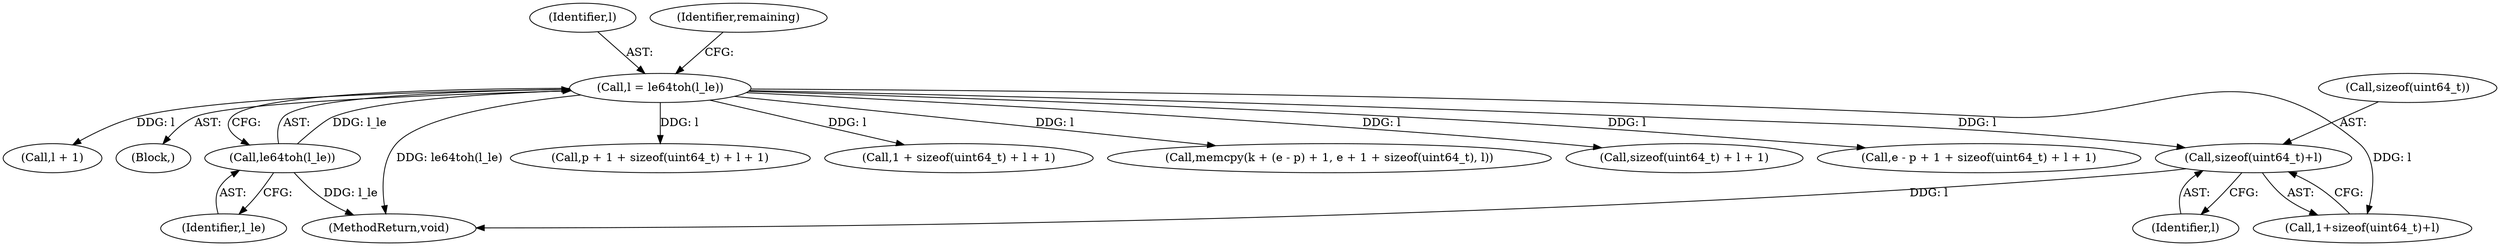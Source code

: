 digraph "0_systemd_505b6a61c22d5565e9308045c7b9bf79f7d0517e@API" {
"1000582" [label="(Call,sizeof(uint64_t)+l)"];
"1000557" [label="(Call,l = le64toh(l_le))"];
"1000559" [label="(Call,le64toh(l_le))"];
"1000557" [label="(Call,l = le64toh(l_le))"];
"1000571" [label="(Call,sizeof(uint64_t) + l + 1)"];
"1000558" [label="(Identifier,l)"];
"1000560" [label="(Identifier,l_le)"];
"1000565" [label="(Call,e - p + 1 + sizeof(uint64_t) + l + 1)"];
"1000574" [label="(Call,l + 1)"];
"1000520" [label="(Block,)"];
"1000585" [label="(Identifier,l)"];
"1000580" [label="(Call,1+sizeof(uint64_t)+l)"];
"1000564" [label="(Identifier,remaining)"];
"1000583" [label="(Call,sizeof(uint64_t))"];
"1000559" [label="(Call,le64toh(l_le))"];
"1000567" [label="(Call,p + 1 + sizeof(uint64_t) + l + 1)"];
"1000582" [label="(Call,sizeof(uint64_t)+l)"];
"1000569" [label="(Call,1 + sizeof(uint64_t) + l + 1)"];
"1000604" [label="(Call,memcpy(k + (e - p) + 1, e + 1 + sizeof(uint64_t), l))"];
"1000786" [label="(MethodReturn,void)"];
"1000582" -> "1000580"  [label="AST: "];
"1000582" -> "1000585"  [label="CFG: "];
"1000583" -> "1000582"  [label="AST: "];
"1000585" -> "1000582"  [label="AST: "];
"1000580" -> "1000582"  [label="CFG: "];
"1000582" -> "1000786"  [label="DDG: l"];
"1000557" -> "1000582"  [label="DDG: l"];
"1000557" -> "1000520"  [label="AST: "];
"1000557" -> "1000559"  [label="CFG: "];
"1000558" -> "1000557"  [label="AST: "];
"1000559" -> "1000557"  [label="AST: "];
"1000564" -> "1000557"  [label="CFG: "];
"1000557" -> "1000786"  [label="DDG: le64toh(l_le)"];
"1000559" -> "1000557"  [label="DDG: l_le"];
"1000557" -> "1000565"  [label="DDG: l"];
"1000557" -> "1000567"  [label="DDG: l"];
"1000557" -> "1000569"  [label="DDG: l"];
"1000557" -> "1000571"  [label="DDG: l"];
"1000557" -> "1000574"  [label="DDG: l"];
"1000557" -> "1000580"  [label="DDG: l"];
"1000557" -> "1000604"  [label="DDG: l"];
"1000559" -> "1000560"  [label="CFG: "];
"1000560" -> "1000559"  [label="AST: "];
"1000559" -> "1000786"  [label="DDG: l_le"];
}
